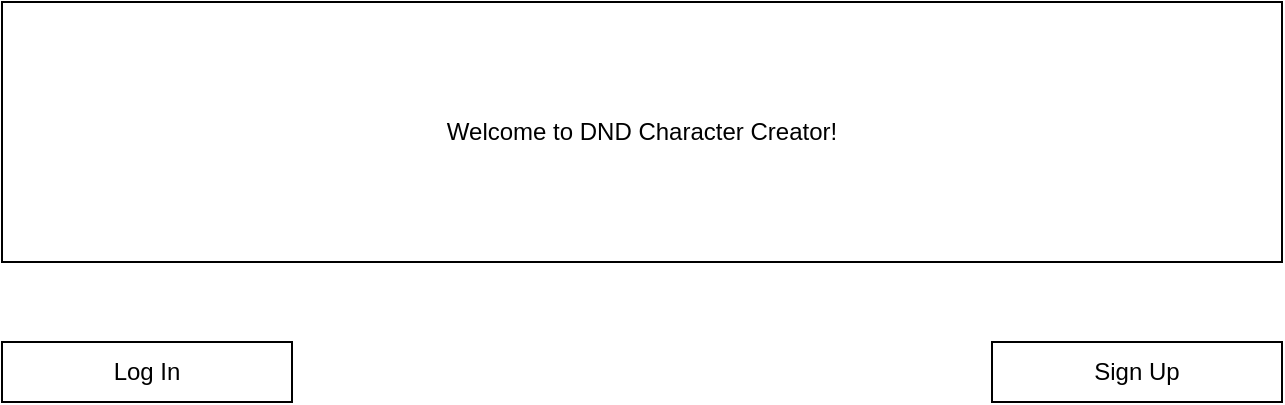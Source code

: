 <mxfile version="26.0.14">
  <diagram name="Page-1" id="mSRIUY9gQNjvnGVAO3mi">
    <mxGraphModel dx="1434" dy="738" grid="1" gridSize="10" guides="1" tooltips="1" connect="1" arrows="1" fold="1" page="1" pageScale="1" pageWidth="850" pageHeight="1100" math="0" shadow="0">
      <root>
        <mxCell id="0" />
        <mxCell id="1" parent="0" />
        <mxCell id="7ynLNuGXdYCQd6nPFNAq-1" value="Welcome to DND Character Creator!" style="rounded=0;whiteSpace=wrap;html=1;" vertex="1" parent="1">
          <mxGeometry x="105" y="270" width="640" height="130" as="geometry" />
        </mxCell>
        <mxCell id="7ynLNuGXdYCQd6nPFNAq-2" value="Log In" style="rounded=0;whiteSpace=wrap;html=1;" vertex="1" parent="1">
          <mxGeometry x="105" y="440" width="145" height="30" as="geometry" />
        </mxCell>
        <mxCell id="7ynLNuGXdYCQd6nPFNAq-3" value="Sign Up" style="rounded=0;whiteSpace=wrap;html=1;" vertex="1" parent="1">
          <mxGeometry x="600" y="440" width="145" height="30" as="geometry" />
        </mxCell>
      </root>
    </mxGraphModel>
  </diagram>
</mxfile>
